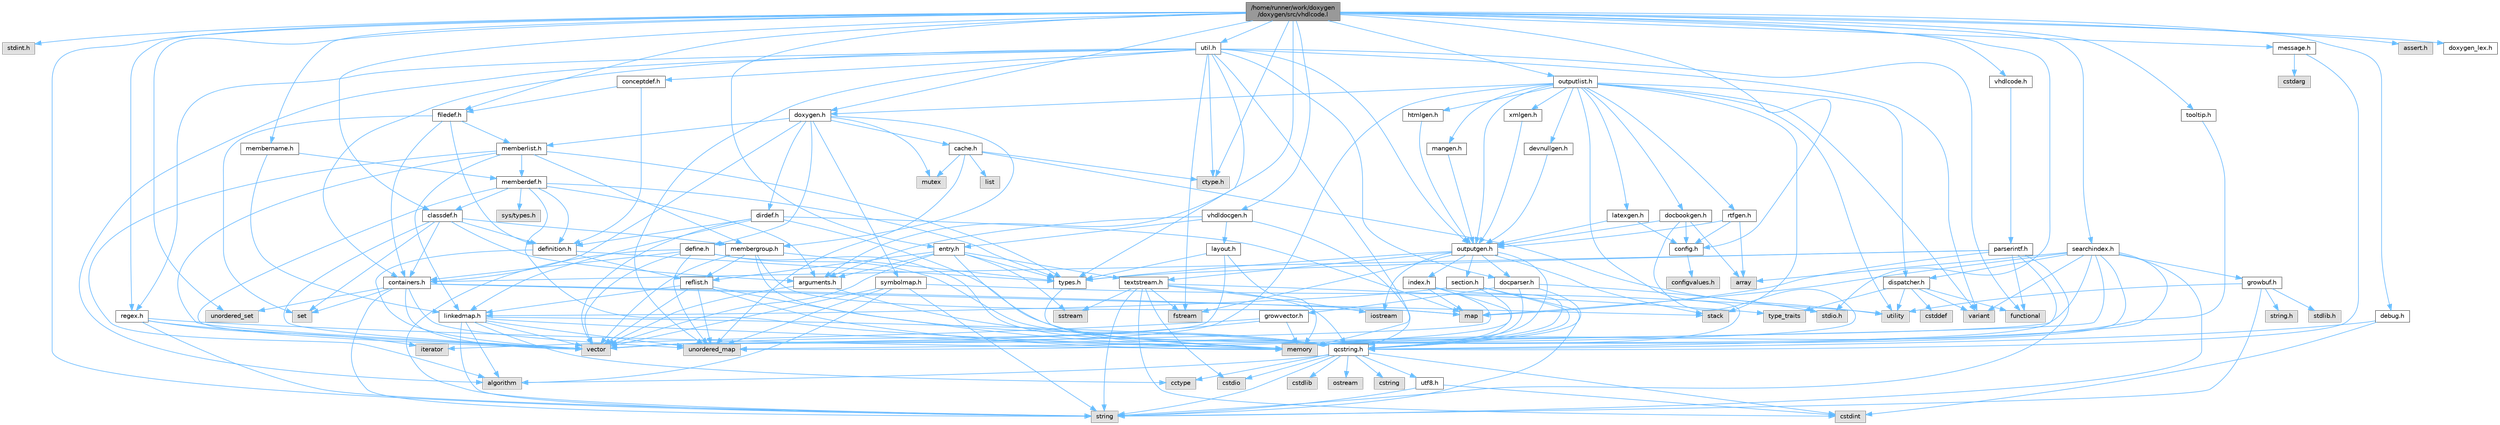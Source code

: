 digraph "/home/runner/work/doxygen/doxygen/src/vhdlcode.l"
{
 // INTERACTIVE_SVG=YES
 // LATEX_PDF_SIZE
  bgcolor="transparent";
  edge [fontname=Helvetica,fontsize=10,labelfontname=Helvetica,labelfontsize=10];
  node [fontname=Helvetica,fontsize=10,shape=box,height=0.2,width=0.4];
  Node1 [id="Node000001",label="/home/runner/work/doxygen\l/doxygen/src/vhdlcode.l",height=0.2,width=0.4,color="gray40", fillcolor="grey60", style="filled", fontcolor="black",tooltip=" "];
  Node1 -> Node2 [id="edge1_Node000001_Node000002",color="steelblue1",style="solid",tooltip=" "];
  Node2 [id="Node000002",label="stdint.h",height=0.2,width=0.4,color="grey60", fillcolor="#E0E0E0", style="filled",tooltip=" "];
  Node1 -> Node3 [id="edge2_Node000001_Node000003",color="steelblue1",style="solid",tooltip=" "];
  Node3 [id="Node000003",label="unordered_set",height=0.2,width=0.4,color="grey60", fillcolor="#E0E0E0", style="filled",tooltip=" "];
  Node1 -> Node4 [id="edge3_Node000001_Node000004",color="steelblue1",style="solid",tooltip=" "];
  Node4 [id="Node000004",label="string",height=0.2,width=0.4,color="grey60", fillcolor="#E0E0E0", style="filled",tooltip=" "];
  Node1 -> Node5 [id="edge4_Node000001_Node000005",color="steelblue1",style="solid",tooltip=" "];
  Node5 [id="Node000005",label="stdio.h",height=0.2,width=0.4,color="grey60", fillcolor="#E0E0E0", style="filled",tooltip=" "];
  Node1 -> Node6 [id="edge5_Node000001_Node000006",color="steelblue1",style="solid",tooltip=" "];
  Node6 [id="Node000006",label="assert.h",height=0.2,width=0.4,color="grey60", fillcolor="#E0E0E0", style="filled",tooltip=" "];
  Node1 -> Node7 [id="edge6_Node000001_Node000007",color="steelblue1",style="solid",tooltip=" "];
  Node7 [id="Node000007",label="ctype.h",height=0.2,width=0.4,color="grey60", fillcolor="#E0E0E0", style="filled",tooltip=" "];
  Node1 -> Node8 [id="edge7_Node000001_Node000008",color="steelblue1",style="solid",tooltip=" "];
  Node8 [id="Node000008",label="vhdlcode.h",height=0.2,width=0.4,color="grey40", fillcolor="white", style="filled",URL="$d7/dfe/vhdlcode_8h.html",tooltip=" "];
  Node8 -> Node9 [id="edge8_Node000008_Node000009",color="steelblue1",style="solid",tooltip=" "];
  Node9 [id="Node000009",label="parserintf.h",height=0.2,width=0.4,color="grey40", fillcolor="white", style="filled",URL="$da/d55/parserintf_8h.html",tooltip=" "];
  Node9 -> Node10 [id="edge9_Node000009_Node000010",color="steelblue1",style="solid",tooltip=" "];
  Node10 [id="Node000010",label="functional",height=0.2,width=0.4,color="grey60", fillcolor="#E0E0E0", style="filled",tooltip=" "];
  Node9 -> Node11 [id="edge10_Node000009_Node000011",color="steelblue1",style="solid",tooltip=" "];
  Node11 [id="Node000011",label="memory",height=0.2,width=0.4,color="grey60", fillcolor="#E0E0E0", style="filled",tooltip=" "];
  Node9 -> Node12 [id="edge11_Node000009_Node000012",color="steelblue1",style="solid",tooltip=" "];
  Node12 [id="Node000012",label="map",height=0.2,width=0.4,color="grey60", fillcolor="#E0E0E0", style="filled",tooltip=" "];
  Node9 -> Node4 [id="edge12_Node000009_Node000004",color="steelblue1",style="solid",tooltip=" "];
  Node9 -> Node13 [id="edge13_Node000009_Node000013",color="steelblue1",style="solid",tooltip=" "];
  Node13 [id="Node000013",label="types.h",height=0.2,width=0.4,color="grey40", fillcolor="white", style="filled",URL="$d9/d49/types_8h.html",tooltip="This file contains a number of basic enums and types."];
  Node13 -> Node14 [id="edge14_Node000013_Node000014",color="steelblue1",style="solid",tooltip=" "];
  Node14 [id="Node000014",label="qcstring.h",height=0.2,width=0.4,color="grey40", fillcolor="white", style="filled",URL="$d7/d5c/qcstring_8h.html",tooltip=" "];
  Node14 -> Node4 [id="edge15_Node000014_Node000004",color="steelblue1",style="solid",tooltip=" "];
  Node14 -> Node15 [id="edge16_Node000014_Node000015",color="steelblue1",style="solid",tooltip=" "];
  Node15 [id="Node000015",label="algorithm",height=0.2,width=0.4,color="grey60", fillcolor="#E0E0E0", style="filled",tooltip=" "];
  Node14 -> Node16 [id="edge17_Node000014_Node000016",color="steelblue1",style="solid",tooltip=" "];
  Node16 [id="Node000016",label="cctype",height=0.2,width=0.4,color="grey60", fillcolor="#E0E0E0", style="filled",tooltip=" "];
  Node14 -> Node17 [id="edge18_Node000014_Node000017",color="steelblue1",style="solid",tooltip=" "];
  Node17 [id="Node000017",label="cstring",height=0.2,width=0.4,color="grey60", fillcolor="#E0E0E0", style="filled",tooltip=" "];
  Node14 -> Node18 [id="edge19_Node000014_Node000018",color="steelblue1",style="solid",tooltip=" "];
  Node18 [id="Node000018",label="cstdio",height=0.2,width=0.4,color="grey60", fillcolor="#E0E0E0", style="filled",tooltip=" "];
  Node14 -> Node19 [id="edge20_Node000014_Node000019",color="steelblue1",style="solid",tooltip=" "];
  Node19 [id="Node000019",label="cstdlib",height=0.2,width=0.4,color="grey60", fillcolor="#E0E0E0", style="filled",tooltip=" "];
  Node14 -> Node20 [id="edge21_Node000014_Node000020",color="steelblue1",style="solid",tooltip=" "];
  Node20 [id="Node000020",label="cstdint",height=0.2,width=0.4,color="grey60", fillcolor="#E0E0E0", style="filled",tooltip=" "];
  Node14 -> Node21 [id="edge22_Node000014_Node000021",color="steelblue1",style="solid",tooltip=" "];
  Node21 [id="Node000021",label="ostream",height=0.2,width=0.4,color="grey60", fillcolor="#E0E0E0", style="filled",tooltip=" "];
  Node14 -> Node22 [id="edge23_Node000014_Node000022",color="steelblue1",style="solid",tooltip=" "];
  Node22 [id="Node000022",label="utf8.h",height=0.2,width=0.4,color="grey40", fillcolor="white", style="filled",URL="$db/d7c/utf8_8h.html",tooltip="Various UTF8 related helper functions."];
  Node22 -> Node20 [id="edge24_Node000022_Node000020",color="steelblue1",style="solid",tooltip=" "];
  Node22 -> Node4 [id="edge25_Node000022_Node000004",color="steelblue1",style="solid",tooltip=" "];
  Node9 -> Node23 [id="edge26_Node000009_Node000023",color="steelblue1",style="solid",tooltip=" "];
  Node23 [id="Node000023",label="containers.h",height=0.2,width=0.4,color="grey40", fillcolor="white", style="filled",URL="$d5/d75/containers_8h.html",tooltip=" "];
  Node23 -> Node24 [id="edge27_Node000023_Node000024",color="steelblue1",style="solid",tooltip=" "];
  Node24 [id="Node000024",label="vector",height=0.2,width=0.4,color="grey60", fillcolor="#E0E0E0", style="filled",tooltip=" "];
  Node23 -> Node4 [id="edge28_Node000023_Node000004",color="steelblue1",style="solid",tooltip=" "];
  Node23 -> Node25 [id="edge29_Node000023_Node000025",color="steelblue1",style="solid",tooltip=" "];
  Node25 [id="Node000025",label="set",height=0.2,width=0.4,color="grey60", fillcolor="#E0E0E0", style="filled",tooltip=" "];
  Node23 -> Node12 [id="edge30_Node000023_Node000012",color="steelblue1",style="solid",tooltip=" "];
  Node23 -> Node3 [id="edge31_Node000023_Node000003",color="steelblue1",style="solid",tooltip=" "];
  Node23 -> Node26 [id="edge32_Node000023_Node000026",color="steelblue1",style="solid",tooltip=" "];
  Node26 [id="Node000026",label="unordered_map",height=0.2,width=0.4,color="grey60", fillcolor="#E0E0E0", style="filled",tooltip=" "];
  Node23 -> Node27 [id="edge33_Node000023_Node000027",color="steelblue1",style="solid",tooltip=" "];
  Node27 [id="Node000027",label="stack",height=0.2,width=0.4,color="grey60", fillcolor="#E0E0E0", style="filled",tooltip=" "];
  Node1 -> Node28 [id="edge34_Node000001_Node000028",color="steelblue1",style="solid",tooltip=" "];
  Node28 [id="Node000028",label="entry.h",height=0.2,width=0.4,color="grey40", fillcolor="white", style="filled",URL="$d1/dc6/entry_8h.html",tooltip=" "];
  Node28 -> Node24 [id="edge35_Node000028_Node000024",color="steelblue1",style="solid",tooltip=" "];
  Node28 -> Node11 [id="edge36_Node000028_Node000011",color="steelblue1",style="solid",tooltip=" "];
  Node28 -> Node29 [id="edge37_Node000028_Node000029",color="steelblue1",style="solid",tooltip=" "];
  Node29 [id="Node000029",label="sstream",height=0.2,width=0.4,color="grey60", fillcolor="#E0E0E0", style="filled",tooltip=" "];
  Node28 -> Node13 [id="edge38_Node000028_Node000013",color="steelblue1",style="solid",tooltip=" "];
  Node28 -> Node30 [id="edge39_Node000028_Node000030",color="steelblue1",style="solid",tooltip=" "];
  Node30 [id="Node000030",label="arguments.h",height=0.2,width=0.4,color="grey40", fillcolor="white", style="filled",URL="$df/d9b/arguments_8h.html",tooltip=" "];
  Node30 -> Node24 [id="edge40_Node000030_Node000024",color="steelblue1",style="solid",tooltip=" "];
  Node30 -> Node14 [id="edge41_Node000030_Node000014",color="steelblue1",style="solid",tooltip=" "];
  Node28 -> Node31 [id="edge42_Node000028_Node000031",color="steelblue1",style="solid",tooltip=" "];
  Node31 [id="Node000031",label="reflist.h",height=0.2,width=0.4,color="grey40", fillcolor="white", style="filled",URL="$d1/d02/reflist_8h.html",tooltip=" "];
  Node31 -> Node24 [id="edge43_Node000031_Node000024",color="steelblue1",style="solid",tooltip=" "];
  Node31 -> Node26 [id="edge44_Node000031_Node000026",color="steelblue1",style="solid",tooltip=" "];
  Node31 -> Node11 [id="edge45_Node000031_Node000011",color="steelblue1",style="solid",tooltip=" "];
  Node31 -> Node14 [id="edge46_Node000031_Node000014",color="steelblue1",style="solid",tooltip=" "];
  Node31 -> Node32 [id="edge47_Node000031_Node000032",color="steelblue1",style="solid",tooltip=" "];
  Node32 [id="Node000032",label="linkedmap.h",height=0.2,width=0.4,color="grey40", fillcolor="white", style="filled",URL="$da/de1/linkedmap_8h.html",tooltip=" "];
  Node32 -> Node26 [id="edge48_Node000032_Node000026",color="steelblue1",style="solid",tooltip=" "];
  Node32 -> Node24 [id="edge49_Node000032_Node000024",color="steelblue1",style="solid",tooltip=" "];
  Node32 -> Node11 [id="edge50_Node000032_Node000011",color="steelblue1",style="solid",tooltip=" "];
  Node32 -> Node4 [id="edge51_Node000032_Node000004",color="steelblue1",style="solid",tooltip=" "];
  Node32 -> Node15 [id="edge52_Node000032_Node000015",color="steelblue1",style="solid",tooltip=" "];
  Node32 -> Node16 [id="edge53_Node000032_Node000016",color="steelblue1",style="solid",tooltip=" "];
  Node32 -> Node14 [id="edge54_Node000032_Node000014",color="steelblue1",style="solid",tooltip=" "];
  Node28 -> Node33 [id="edge55_Node000028_Node000033",color="steelblue1",style="solid",tooltip=" "];
  Node33 [id="Node000033",label="textstream.h",height=0.2,width=0.4,color="grey40", fillcolor="white", style="filled",URL="$d4/d7d/textstream_8h.html",tooltip=" "];
  Node33 -> Node4 [id="edge56_Node000033_Node000004",color="steelblue1",style="solid",tooltip=" "];
  Node33 -> Node34 [id="edge57_Node000033_Node000034",color="steelblue1",style="solid",tooltip=" "];
  Node34 [id="Node000034",label="iostream",height=0.2,width=0.4,color="grey60", fillcolor="#E0E0E0", style="filled",tooltip=" "];
  Node33 -> Node29 [id="edge58_Node000033_Node000029",color="steelblue1",style="solid",tooltip=" "];
  Node33 -> Node20 [id="edge59_Node000033_Node000020",color="steelblue1",style="solid",tooltip=" "];
  Node33 -> Node18 [id="edge60_Node000033_Node000018",color="steelblue1",style="solid",tooltip=" "];
  Node33 -> Node35 [id="edge61_Node000033_Node000035",color="steelblue1",style="solid",tooltip=" "];
  Node35 [id="Node000035",label="fstream",height=0.2,width=0.4,color="grey60", fillcolor="#E0E0E0", style="filled",tooltip=" "];
  Node33 -> Node36 [id="edge62_Node000033_Node000036",color="steelblue1",style="solid",tooltip=" "];
  Node36 [id="Node000036",label="type_traits",height=0.2,width=0.4,color="grey60", fillcolor="#E0E0E0", style="filled",tooltip=" "];
  Node33 -> Node14 [id="edge63_Node000033_Node000014",color="steelblue1",style="solid",tooltip=" "];
  Node1 -> Node37 [id="edge64_Node000001_Node000037",color="steelblue1",style="solid",tooltip=" "];
  Node37 [id="Node000037",label="doxygen.h",height=0.2,width=0.4,color="grey40", fillcolor="white", style="filled",URL="$d1/da1/doxygen_8h.html",tooltip=" "];
  Node37 -> Node38 [id="edge65_Node000037_Node000038",color="steelblue1",style="solid",tooltip=" "];
  Node38 [id="Node000038",label="mutex",height=0.2,width=0.4,color="grey60", fillcolor="#E0E0E0", style="filled",tooltip=" "];
  Node37 -> Node23 [id="edge66_Node000037_Node000023",color="steelblue1",style="solid",tooltip=" "];
  Node37 -> Node39 [id="edge67_Node000037_Node000039",color="steelblue1",style="solid",tooltip=" "];
  Node39 [id="Node000039",label="membergroup.h",height=0.2,width=0.4,color="grey40", fillcolor="white", style="filled",URL="$d9/d11/membergroup_8h.html",tooltip=" "];
  Node39 -> Node24 [id="edge68_Node000039_Node000024",color="steelblue1",style="solid",tooltip=" "];
  Node39 -> Node12 [id="edge69_Node000039_Node000012",color="steelblue1",style="solid",tooltip=" "];
  Node39 -> Node11 [id="edge70_Node000039_Node000011",color="steelblue1",style="solid",tooltip=" "];
  Node39 -> Node13 [id="edge71_Node000039_Node000013",color="steelblue1",style="solid",tooltip=" "];
  Node39 -> Node31 [id="edge72_Node000039_Node000031",color="steelblue1",style="solid",tooltip=" "];
  Node37 -> Node40 [id="edge73_Node000037_Node000040",color="steelblue1",style="solid",tooltip=" "];
  Node40 [id="Node000040",label="dirdef.h",height=0.2,width=0.4,color="grey40", fillcolor="white", style="filled",URL="$d6/d15/dirdef_8h.html",tooltip=" "];
  Node40 -> Node24 [id="edge74_Node000040_Node000024",color="steelblue1",style="solid",tooltip=" "];
  Node40 -> Node12 [id="edge75_Node000040_Node000012",color="steelblue1",style="solid",tooltip=" "];
  Node40 -> Node14 [id="edge76_Node000040_Node000014",color="steelblue1",style="solid",tooltip=" "];
  Node40 -> Node32 [id="edge77_Node000040_Node000032",color="steelblue1",style="solid",tooltip=" "];
  Node40 -> Node41 [id="edge78_Node000040_Node000041",color="steelblue1",style="solid",tooltip=" "];
  Node41 [id="Node000041",label="definition.h",height=0.2,width=0.4,color="grey40", fillcolor="white", style="filled",URL="$df/da1/definition_8h.html",tooltip=" "];
  Node41 -> Node24 [id="edge79_Node000041_Node000024",color="steelblue1",style="solid",tooltip=" "];
  Node41 -> Node13 [id="edge80_Node000041_Node000013",color="steelblue1",style="solid",tooltip=" "];
  Node41 -> Node31 [id="edge81_Node000041_Node000031",color="steelblue1",style="solid",tooltip=" "];
  Node37 -> Node42 [id="edge82_Node000037_Node000042",color="steelblue1",style="solid",tooltip=" "];
  Node42 [id="Node000042",label="memberlist.h",height=0.2,width=0.4,color="grey40", fillcolor="white", style="filled",URL="$dd/d78/memberlist_8h.html",tooltip=" "];
  Node42 -> Node24 [id="edge83_Node000042_Node000024",color="steelblue1",style="solid",tooltip=" "];
  Node42 -> Node15 [id="edge84_Node000042_Node000015",color="steelblue1",style="solid",tooltip=" "];
  Node42 -> Node43 [id="edge85_Node000042_Node000043",color="steelblue1",style="solid",tooltip=" "];
  Node43 [id="Node000043",label="memberdef.h",height=0.2,width=0.4,color="grey40", fillcolor="white", style="filled",URL="$d4/d46/memberdef_8h.html",tooltip=" "];
  Node43 -> Node24 [id="edge86_Node000043_Node000024",color="steelblue1",style="solid",tooltip=" "];
  Node43 -> Node11 [id="edge87_Node000043_Node000011",color="steelblue1",style="solid",tooltip=" "];
  Node43 -> Node44 [id="edge88_Node000043_Node000044",color="steelblue1",style="solid",tooltip=" "];
  Node44 [id="Node000044",label="sys/types.h",height=0.2,width=0.4,color="grey60", fillcolor="#E0E0E0", style="filled",tooltip=" "];
  Node43 -> Node13 [id="edge89_Node000043_Node000013",color="steelblue1",style="solid",tooltip=" "];
  Node43 -> Node41 [id="edge90_Node000043_Node000041",color="steelblue1",style="solid",tooltip=" "];
  Node43 -> Node30 [id="edge91_Node000043_Node000030",color="steelblue1",style="solid",tooltip=" "];
  Node43 -> Node45 [id="edge92_Node000043_Node000045",color="steelblue1",style="solid",tooltip=" "];
  Node45 [id="Node000045",label="classdef.h",height=0.2,width=0.4,color="grey40", fillcolor="white", style="filled",URL="$d1/da6/classdef_8h.html",tooltip=" "];
  Node45 -> Node24 [id="edge93_Node000045_Node000024",color="steelblue1",style="solid",tooltip=" "];
  Node45 -> Node25 [id="edge94_Node000045_Node000025",color="steelblue1",style="solid",tooltip=" "];
  Node45 -> Node23 [id="edge95_Node000045_Node000023",color="steelblue1",style="solid",tooltip=" "];
  Node45 -> Node41 [id="edge96_Node000045_Node000041",color="steelblue1",style="solid",tooltip=" "];
  Node45 -> Node30 [id="edge97_Node000045_Node000030",color="steelblue1",style="solid",tooltip=" "];
  Node45 -> Node39 [id="edge98_Node000045_Node000039",color="steelblue1",style="solid",tooltip=" "];
  Node42 -> Node32 [id="edge99_Node000042_Node000032",color="steelblue1",style="solid",tooltip=" "];
  Node42 -> Node13 [id="edge100_Node000042_Node000013",color="steelblue1",style="solid",tooltip=" "];
  Node42 -> Node39 [id="edge101_Node000042_Node000039",color="steelblue1",style="solid",tooltip=" "];
  Node37 -> Node46 [id="edge102_Node000037_Node000046",color="steelblue1",style="solid",tooltip=" "];
  Node46 [id="Node000046",label="define.h",height=0.2,width=0.4,color="grey40", fillcolor="white", style="filled",URL="$df/d67/define_8h.html",tooltip=" "];
  Node46 -> Node24 [id="edge103_Node000046_Node000024",color="steelblue1",style="solid",tooltip=" "];
  Node46 -> Node11 [id="edge104_Node000046_Node000011",color="steelblue1",style="solid",tooltip=" "];
  Node46 -> Node4 [id="edge105_Node000046_Node000004",color="steelblue1",style="solid",tooltip=" "];
  Node46 -> Node26 [id="edge106_Node000046_Node000026",color="steelblue1",style="solid",tooltip=" "];
  Node46 -> Node14 [id="edge107_Node000046_Node000014",color="steelblue1",style="solid",tooltip=" "];
  Node46 -> Node23 [id="edge108_Node000046_Node000023",color="steelblue1",style="solid",tooltip=" "];
  Node37 -> Node47 [id="edge109_Node000037_Node000047",color="steelblue1",style="solid",tooltip=" "];
  Node47 [id="Node000047",label="cache.h",height=0.2,width=0.4,color="grey40", fillcolor="white", style="filled",URL="$d3/d26/cache_8h.html",tooltip=" "];
  Node47 -> Node48 [id="edge110_Node000047_Node000048",color="steelblue1",style="solid",tooltip=" "];
  Node48 [id="Node000048",label="list",height=0.2,width=0.4,color="grey60", fillcolor="#E0E0E0", style="filled",tooltip=" "];
  Node47 -> Node26 [id="edge111_Node000047_Node000026",color="steelblue1",style="solid",tooltip=" "];
  Node47 -> Node38 [id="edge112_Node000047_Node000038",color="steelblue1",style="solid",tooltip=" "];
  Node47 -> Node49 [id="edge113_Node000047_Node000049",color="steelblue1",style="solid",tooltip=" "];
  Node49 [id="Node000049",label="utility",height=0.2,width=0.4,color="grey60", fillcolor="#E0E0E0", style="filled",tooltip=" "];
  Node47 -> Node7 [id="edge114_Node000047_Node000007",color="steelblue1",style="solid",tooltip=" "];
  Node37 -> Node50 [id="edge115_Node000037_Node000050",color="steelblue1",style="solid",tooltip=" "];
  Node50 [id="Node000050",label="symbolmap.h",height=0.2,width=0.4,color="grey40", fillcolor="white", style="filled",URL="$d7/ddd/symbolmap_8h.html",tooltip=" "];
  Node50 -> Node15 [id="edge116_Node000050_Node000015",color="steelblue1",style="solid",tooltip=" "];
  Node50 -> Node26 [id="edge117_Node000050_Node000026",color="steelblue1",style="solid",tooltip=" "];
  Node50 -> Node24 [id="edge118_Node000050_Node000024",color="steelblue1",style="solid",tooltip=" "];
  Node50 -> Node4 [id="edge119_Node000050_Node000004",color="steelblue1",style="solid",tooltip=" "];
  Node50 -> Node49 [id="edge120_Node000050_Node000049",color="steelblue1",style="solid",tooltip=" "];
  Node1 -> Node51 [id="edge121_Node000001_Node000051",color="steelblue1",style="solid",tooltip=" "];
  Node51 [id="Node000051",label="message.h",height=0.2,width=0.4,color="grey40", fillcolor="white", style="filled",URL="$d2/d0d/message_8h.html",tooltip=" "];
  Node51 -> Node52 [id="edge122_Node000051_Node000052",color="steelblue1",style="solid",tooltip=" "];
  Node52 [id="Node000052",label="cstdarg",height=0.2,width=0.4,color="grey60", fillcolor="#E0E0E0", style="filled",tooltip=" "];
  Node51 -> Node14 [id="edge123_Node000051_Node000014",color="steelblue1",style="solid",tooltip=" "];
  Node1 -> Node53 [id="edge124_Node000001_Node000053",color="steelblue1",style="solid",tooltip=" "];
  Node53 [id="Node000053",label="outputlist.h",height=0.2,width=0.4,color="grey40", fillcolor="white", style="filled",URL="$d2/db9/outputlist_8h.html",tooltip=" "];
  Node53 -> Node49 [id="edge125_Node000053_Node000049",color="steelblue1",style="solid",tooltip=" "];
  Node53 -> Node24 [id="edge126_Node000053_Node000024",color="steelblue1",style="solid",tooltip=" "];
  Node53 -> Node11 [id="edge127_Node000053_Node000011",color="steelblue1",style="solid",tooltip=" "];
  Node53 -> Node54 [id="edge128_Node000053_Node000054",color="steelblue1",style="solid",tooltip=" "];
  Node54 [id="Node000054",label="variant",height=0.2,width=0.4,color="grey60", fillcolor="#E0E0E0", style="filled",tooltip=" "];
  Node53 -> Node27 [id="edge129_Node000053_Node000027",color="steelblue1",style="solid",tooltip=" "];
  Node53 -> Node55 [id="edge130_Node000053_Node000055",color="steelblue1",style="solid",tooltip=" "];
  Node55 [id="Node000055",label="outputgen.h",height=0.2,width=0.4,color="grey40", fillcolor="white", style="filled",URL="$df/d06/outputgen_8h.html",tooltip=" "];
  Node55 -> Node11 [id="edge131_Node000055_Node000011",color="steelblue1",style="solid",tooltip=" "];
  Node55 -> Node27 [id="edge132_Node000055_Node000027",color="steelblue1",style="solid",tooltip=" "];
  Node55 -> Node34 [id="edge133_Node000055_Node000034",color="steelblue1",style="solid",tooltip=" "];
  Node55 -> Node35 [id="edge134_Node000055_Node000035",color="steelblue1",style="solid",tooltip=" "];
  Node55 -> Node13 [id="edge135_Node000055_Node000013",color="steelblue1",style="solid",tooltip=" "];
  Node55 -> Node56 [id="edge136_Node000055_Node000056",color="steelblue1",style="solid",tooltip=" "];
  Node56 [id="Node000056",label="index.h",height=0.2,width=0.4,color="grey40", fillcolor="white", style="filled",URL="$d1/db5/index_8h.html",tooltip=" "];
  Node56 -> Node11 [id="edge137_Node000056_Node000011",color="steelblue1",style="solid",tooltip=" "];
  Node56 -> Node24 [id="edge138_Node000056_Node000024",color="steelblue1",style="solid",tooltip=" "];
  Node56 -> Node12 [id="edge139_Node000056_Node000012",color="steelblue1",style="solid",tooltip=" "];
  Node56 -> Node14 [id="edge140_Node000056_Node000014",color="steelblue1",style="solid",tooltip=" "];
  Node55 -> Node57 [id="edge141_Node000055_Node000057",color="steelblue1",style="solid",tooltip=" "];
  Node57 [id="Node000057",label="section.h",height=0.2,width=0.4,color="grey40", fillcolor="white", style="filled",URL="$d1/d2a/section_8h.html",tooltip=" "];
  Node57 -> Node4 [id="edge142_Node000057_Node000004",color="steelblue1",style="solid",tooltip=" "];
  Node57 -> Node26 [id="edge143_Node000057_Node000026",color="steelblue1",style="solid",tooltip=" "];
  Node57 -> Node14 [id="edge144_Node000057_Node000014",color="steelblue1",style="solid",tooltip=" "];
  Node57 -> Node32 [id="edge145_Node000057_Node000032",color="steelblue1",style="solid",tooltip=" "];
  Node55 -> Node33 [id="edge146_Node000055_Node000033",color="steelblue1",style="solid",tooltip=" "];
  Node55 -> Node58 [id="edge147_Node000055_Node000058",color="steelblue1",style="solid",tooltip=" "];
  Node58 [id="Node000058",label="docparser.h",height=0.2,width=0.4,color="grey40", fillcolor="white", style="filled",URL="$de/d9c/docparser_8h.html",tooltip=" "];
  Node58 -> Node5 [id="edge148_Node000058_Node000005",color="steelblue1",style="solid",tooltip=" "];
  Node58 -> Node11 [id="edge149_Node000058_Node000011",color="steelblue1",style="solid",tooltip=" "];
  Node58 -> Node14 [id="edge150_Node000058_Node000014",color="steelblue1",style="solid",tooltip=" "];
  Node58 -> Node59 [id="edge151_Node000058_Node000059",color="steelblue1",style="solid",tooltip=" "];
  Node59 [id="Node000059",label="growvector.h",height=0.2,width=0.4,color="grey40", fillcolor="white", style="filled",URL="$d7/d50/growvector_8h.html",tooltip=" "];
  Node59 -> Node24 [id="edge152_Node000059_Node000024",color="steelblue1",style="solid",tooltip=" "];
  Node59 -> Node11 [id="edge153_Node000059_Node000011",color="steelblue1",style="solid",tooltip=" "];
  Node59 -> Node60 [id="edge154_Node000059_Node000060",color="steelblue1",style="solid",tooltip=" "];
  Node60 [id="Node000060",label="iterator",height=0.2,width=0.4,color="grey60", fillcolor="#E0E0E0", style="filled",tooltip=" "];
  Node53 -> Node37 [id="edge155_Node000053_Node000037",color="steelblue1",style="solid",tooltip=" "];
  Node53 -> Node61 [id="edge156_Node000053_Node000061",color="steelblue1",style="solid",tooltip=" "];
  Node61 [id="Node000061",label="dispatcher.h",height=0.2,width=0.4,color="grey40", fillcolor="white", style="filled",URL="$da/d73/dispatcher_8h.html",tooltip=" "];
  Node61 -> Node62 [id="edge157_Node000061_Node000062",color="steelblue1",style="solid",tooltip=" "];
  Node62 [id="Node000062",label="cstddef",height=0.2,width=0.4,color="grey60", fillcolor="#E0E0E0", style="filled",tooltip=" "];
  Node61 -> Node49 [id="edge158_Node000061_Node000049",color="steelblue1",style="solid",tooltip=" "];
  Node61 -> Node10 [id="edge159_Node000061_Node000010",color="steelblue1",style="solid",tooltip=" "];
  Node61 -> Node54 [id="edge160_Node000061_Node000054",color="steelblue1",style="solid",tooltip=" "];
  Node61 -> Node36 [id="edge161_Node000061_Node000036",color="steelblue1",style="solid",tooltip=" "];
  Node53 -> Node63 [id="edge162_Node000053_Node000063",color="steelblue1",style="solid",tooltip=" "];
  Node63 [id="Node000063",label="htmlgen.h",height=0.2,width=0.4,color="grey40", fillcolor="white", style="filled",URL="$d8/d56/htmlgen_8h.html",tooltip=" "];
  Node63 -> Node55 [id="edge163_Node000063_Node000055",color="steelblue1",style="solid",tooltip=" "];
  Node53 -> Node64 [id="edge164_Node000053_Node000064",color="steelblue1",style="solid",tooltip=" "];
  Node64 [id="Node000064",label="latexgen.h",height=0.2,width=0.4,color="grey40", fillcolor="white", style="filled",URL="$d6/d9c/latexgen_8h.html",tooltip=" "];
  Node64 -> Node65 [id="edge165_Node000064_Node000065",color="steelblue1",style="solid",tooltip=" "];
  Node65 [id="Node000065",label="config.h",height=0.2,width=0.4,color="grey40", fillcolor="white", style="filled",URL="$db/d16/config_8h.html",tooltip=" "];
  Node65 -> Node66 [id="edge166_Node000065_Node000066",color="steelblue1",style="solid",tooltip=" "];
  Node66 [id="Node000066",label="configvalues.h",height=0.2,width=0.4,color="grey60", fillcolor="#E0E0E0", style="filled",tooltip=" "];
  Node64 -> Node55 [id="edge167_Node000064_Node000055",color="steelblue1",style="solid",tooltip=" "];
  Node53 -> Node67 [id="edge168_Node000053_Node000067",color="steelblue1",style="solid",tooltip=" "];
  Node67 [id="Node000067",label="rtfgen.h",height=0.2,width=0.4,color="grey40", fillcolor="white", style="filled",URL="$d4/daa/rtfgen_8h.html",tooltip=" "];
  Node67 -> Node68 [id="edge169_Node000067_Node000068",color="steelblue1",style="solid",tooltip=" "];
  Node68 [id="Node000068",label="array",height=0.2,width=0.4,color="grey60", fillcolor="#E0E0E0", style="filled",tooltip=" "];
  Node67 -> Node65 [id="edge170_Node000067_Node000065",color="steelblue1",style="solid",tooltip=" "];
  Node67 -> Node55 [id="edge171_Node000067_Node000055",color="steelblue1",style="solid",tooltip=" "];
  Node53 -> Node69 [id="edge172_Node000053_Node000069",color="steelblue1",style="solid",tooltip=" "];
  Node69 [id="Node000069",label="mangen.h",height=0.2,width=0.4,color="grey40", fillcolor="white", style="filled",URL="$da/dc0/mangen_8h.html",tooltip=" "];
  Node69 -> Node55 [id="edge173_Node000069_Node000055",color="steelblue1",style="solid",tooltip=" "];
  Node53 -> Node70 [id="edge174_Node000053_Node000070",color="steelblue1",style="solid",tooltip=" "];
  Node70 [id="Node000070",label="docbookgen.h",height=0.2,width=0.4,color="grey40", fillcolor="white", style="filled",URL="$de/dea/docbookgen_8h.html",tooltip=" "];
  Node70 -> Node11 [id="edge175_Node000070_Node000011",color="steelblue1",style="solid",tooltip=" "];
  Node70 -> Node68 [id="edge176_Node000070_Node000068",color="steelblue1",style="solid",tooltip=" "];
  Node70 -> Node65 [id="edge177_Node000070_Node000065",color="steelblue1",style="solid",tooltip=" "];
  Node70 -> Node55 [id="edge178_Node000070_Node000055",color="steelblue1",style="solid",tooltip=" "];
  Node53 -> Node71 [id="edge179_Node000053_Node000071",color="steelblue1",style="solid",tooltip=" "];
  Node71 [id="Node000071",label="xmlgen.h",height=0.2,width=0.4,color="grey40", fillcolor="white", style="filled",URL="$d9/d67/xmlgen_8h.html",tooltip=" "];
  Node71 -> Node55 [id="edge180_Node000071_Node000055",color="steelblue1",style="solid",tooltip=" "];
  Node53 -> Node72 [id="edge181_Node000053_Node000072",color="steelblue1",style="solid",tooltip=" "];
  Node72 [id="Node000072",label="devnullgen.h",height=0.2,width=0.4,color="grey40", fillcolor="white", style="filled",URL="$d8/de5/devnullgen_8h.html",tooltip=" "];
  Node72 -> Node55 [id="edge182_Node000072_Node000055",color="steelblue1",style="solid",tooltip=" "];
  Node1 -> Node73 [id="edge183_Node000001_Node000073",color="steelblue1",style="solid",tooltip=" "];
  Node73 [id="Node000073",label="util.h",height=0.2,width=0.4,color="grey40", fillcolor="white", style="filled",URL="$d8/d3c/util_8h.html",tooltip="A bunch of utility functions."];
  Node73 -> Node11 [id="edge184_Node000073_Node000011",color="steelblue1",style="solid",tooltip=" "];
  Node73 -> Node26 [id="edge185_Node000073_Node000026",color="steelblue1",style="solid",tooltip=" "];
  Node73 -> Node15 [id="edge186_Node000073_Node000015",color="steelblue1",style="solid",tooltip=" "];
  Node73 -> Node10 [id="edge187_Node000073_Node000010",color="steelblue1",style="solid",tooltip=" "];
  Node73 -> Node35 [id="edge188_Node000073_Node000035",color="steelblue1",style="solid",tooltip=" "];
  Node73 -> Node54 [id="edge189_Node000073_Node000054",color="steelblue1",style="solid",tooltip=" "];
  Node73 -> Node7 [id="edge190_Node000073_Node000007",color="steelblue1",style="solid",tooltip=" "];
  Node73 -> Node13 [id="edge191_Node000073_Node000013",color="steelblue1",style="solid",tooltip=" "];
  Node73 -> Node58 [id="edge192_Node000073_Node000058",color="steelblue1",style="solid",tooltip=" "];
  Node73 -> Node23 [id="edge193_Node000073_Node000023",color="steelblue1",style="solid",tooltip=" "];
  Node73 -> Node55 [id="edge194_Node000073_Node000055",color="steelblue1",style="solid",tooltip=" "];
  Node73 -> Node74 [id="edge195_Node000073_Node000074",color="steelblue1",style="solid",tooltip=" "];
  Node74 [id="Node000074",label="regex.h",height=0.2,width=0.4,color="grey40", fillcolor="white", style="filled",URL="$d1/d21/regex_8h.html",tooltip=" "];
  Node74 -> Node11 [id="edge196_Node000074_Node000011",color="steelblue1",style="solid",tooltip=" "];
  Node74 -> Node4 [id="edge197_Node000074_Node000004",color="steelblue1",style="solid",tooltip=" "];
  Node74 -> Node24 [id="edge198_Node000074_Node000024",color="steelblue1",style="solid",tooltip=" "];
  Node74 -> Node60 [id="edge199_Node000074_Node000060",color="steelblue1",style="solid",tooltip=" "];
  Node73 -> Node75 [id="edge200_Node000073_Node000075",color="steelblue1",style="solid",tooltip=" "];
  Node75 [id="Node000075",label="conceptdef.h",height=0.2,width=0.4,color="grey40", fillcolor="white", style="filled",URL="$da/df1/conceptdef_8h.html",tooltip=" "];
  Node75 -> Node41 [id="edge201_Node000075_Node000041",color="steelblue1",style="solid",tooltip=" "];
  Node75 -> Node76 [id="edge202_Node000075_Node000076",color="steelblue1",style="solid",tooltip=" "];
  Node76 [id="Node000076",label="filedef.h",height=0.2,width=0.4,color="grey40", fillcolor="white", style="filled",URL="$d4/d3a/filedef_8h.html",tooltip=" "];
  Node76 -> Node25 [id="edge203_Node000076_Node000025",color="steelblue1",style="solid",tooltip=" "];
  Node76 -> Node41 [id="edge204_Node000076_Node000041",color="steelblue1",style="solid",tooltip=" "];
  Node76 -> Node42 [id="edge205_Node000076_Node000042",color="steelblue1",style="solid",tooltip=" "];
  Node76 -> Node23 [id="edge206_Node000076_Node000023",color="steelblue1",style="solid",tooltip=" "];
  Node1 -> Node77 [id="edge207_Node000001_Node000077",color="steelblue1",style="solid",tooltip=" "];
  Node77 [id="Node000077",label="membername.h",height=0.2,width=0.4,color="grey40", fillcolor="white", style="filled",URL="$d7/dfc/membername_8h.html",tooltip=" "];
  Node77 -> Node43 [id="edge208_Node000077_Node000043",color="steelblue1",style="solid",tooltip=" "];
  Node77 -> Node32 [id="edge209_Node000077_Node000032",color="steelblue1",style="solid",tooltip=" "];
  Node1 -> Node78 [id="edge210_Node000001_Node000078",color="steelblue1",style="solid",tooltip=" "];
  Node78 [id="Node000078",label="searchindex.h",height=0.2,width=0.4,color="grey40", fillcolor="white", style="filled",URL="$de/d07/searchindex_8h.html",tooltip="Web server based search engine."];
  Node78 -> Node11 [id="edge211_Node000078_Node000011",color="steelblue1",style="solid",tooltip=" "];
  Node78 -> Node24 [id="edge212_Node000078_Node000024",color="steelblue1",style="solid",tooltip=" "];
  Node78 -> Node12 [id="edge213_Node000078_Node000012",color="steelblue1",style="solid",tooltip=" "];
  Node78 -> Node26 [id="edge214_Node000078_Node000026",color="steelblue1",style="solid",tooltip=" "];
  Node78 -> Node4 [id="edge215_Node000078_Node000004",color="steelblue1",style="solid",tooltip=" "];
  Node78 -> Node68 [id="edge216_Node000078_Node000068",color="steelblue1",style="solid",tooltip=" "];
  Node78 -> Node54 [id="edge217_Node000078_Node000054",color="steelblue1",style="solid",tooltip=" "];
  Node78 -> Node14 [id="edge218_Node000078_Node000014",color="steelblue1",style="solid",tooltip=" "];
  Node78 -> Node79 [id="edge219_Node000078_Node000079",color="steelblue1",style="solid",tooltip=" "];
  Node79 [id="Node000079",label="growbuf.h",height=0.2,width=0.4,color="grey40", fillcolor="white", style="filled",URL="$dd/d72/growbuf_8h.html",tooltip=" "];
  Node79 -> Node49 [id="edge220_Node000079_Node000049",color="steelblue1",style="solid",tooltip=" "];
  Node79 -> Node80 [id="edge221_Node000079_Node000080",color="steelblue1",style="solid",tooltip=" "];
  Node80 [id="Node000080",label="stdlib.h",height=0.2,width=0.4,color="grey60", fillcolor="#E0E0E0", style="filled",tooltip=" "];
  Node79 -> Node81 [id="edge222_Node000079_Node000081",color="steelblue1",style="solid",tooltip=" "];
  Node81 [id="Node000081",label="string.h",height=0.2,width=0.4,color="grey60", fillcolor="#E0E0E0", style="filled",tooltip=" "];
  Node79 -> Node4 [id="edge223_Node000079_Node000004",color="steelblue1",style="solid",tooltip=" "];
  Node78 -> Node61 [id="edge224_Node000078_Node000061",color="steelblue1",style="solid",tooltip=" "];
  Node1 -> Node82 [id="edge225_Node000001_Node000082",color="steelblue1",style="solid",tooltip=" "];
  Node82 [id="Node000082",label="vhdldocgen.h",height=0.2,width=0.4,color="grey40", fillcolor="white", style="filled",URL="$dd/dec/vhdldocgen_8h.html",tooltip=" "];
  Node82 -> Node14 [id="edge226_Node000082_Node000014",color="steelblue1",style="solid",tooltip=" "];
  Node82 -> Node83 [id="edge227_Node000082_Node000083",color="steelblue1",style="solid",tooltip=" "];
  Node83 [id="Node000083",label="layout.h",height=0.2,width=0.4,color="grey40", fillcolor="white", style="filled",URL="$db/d51/layout_8h.html",tooltip=" "];
  Node83 -> Node11 [id="edge228_Node000083_Node000011",color="steelblue1",style="solid",tooltip=" "];
  Node83 -> Node24 [id="edge229_Node000083_Node000024",color="steelblue1",style="solid",tooltip=" "];
  Node83 -> Node13 [id="edge230_Node000083_Node000013",color="steelblue1",style="solid",tooltip=" "];
  Node82 -> Node30 [id="edge231_Node000082_Node000030",color="steelblue1",style="solid",tooltip=" "];
  Node82 -> Node28 [id="edge232_Node000082_Node000028",color="steelblue1",style="solid",tooltip=" "];
  Node1 -> Node30 [id="edge233_Node000001_Node000030",color="steelblue1",style="solid",tooltip=" "];
  Node1 -> Node65 [id="edge234_Node000001_Node000065",color="steelblue1",style="solid",tooltip=" "];
  Node1 -> Node45 [id="edge235_Node000001_Node000045",color="steelblue1",style="solid",tooltip=" "];
  Node1 -> Node76 [id="edge236_Node000001_Node000076",color="steelblue1",style="solid",tooltip=" "];
  Node1 -> Node84 [id="edge237_Node000001_Node000084",color="steelblue1",style="solid",tooltip=" "];
  Node84 [id="Node000084",label="tooltip.h",height=0.2,width=0.4,color="grey40", fillcolor="white", style="filled",URL="$db/d83/tooltip_8h.html",tooltip=" "];
  Node84 -> Node11 [id="edge238_Node000084_Node000011",color="steelblue1",style="solid",tooltip=" "];
  Node1 -> Node74 [id="edge239_Node000001_Node000074",color="steelblue1",style="solid",tooltip=" "];
  Node1 -> Node85 [id="edge240_Node000001_Node000085",color="steelblue1",style="solid",tooltip=" "];
  Node85 [id="Node000085",label="debug.h",height=0.2,width=0.4,color="grey40", fillcolor="white", style="filled",URL="$db/d16/debug_8h.html",tooltip=" "];
  Node85 -> Node20 [id="edge241_Node000085_Node000020",color="steelblue1",style="solid",tooltip=" "];
  Node85 -> Node14 [id="edge242_Node000085_Node000014",color="steelblue1",style="solid",tooltip=" "];
  Node1 -> Node86 [id="edge243_Node000001_Node000086",color="steelblue1",style="solid",tooltip=" "];
  Node86 [id="Node000086",label="doxygen_lex.h",height=0.2,width=0.4,color="grey40", fillcolor="white", style="filled",URL="$d6/da5/doxygen__lex_8h.html",tooltip=" "];
}
